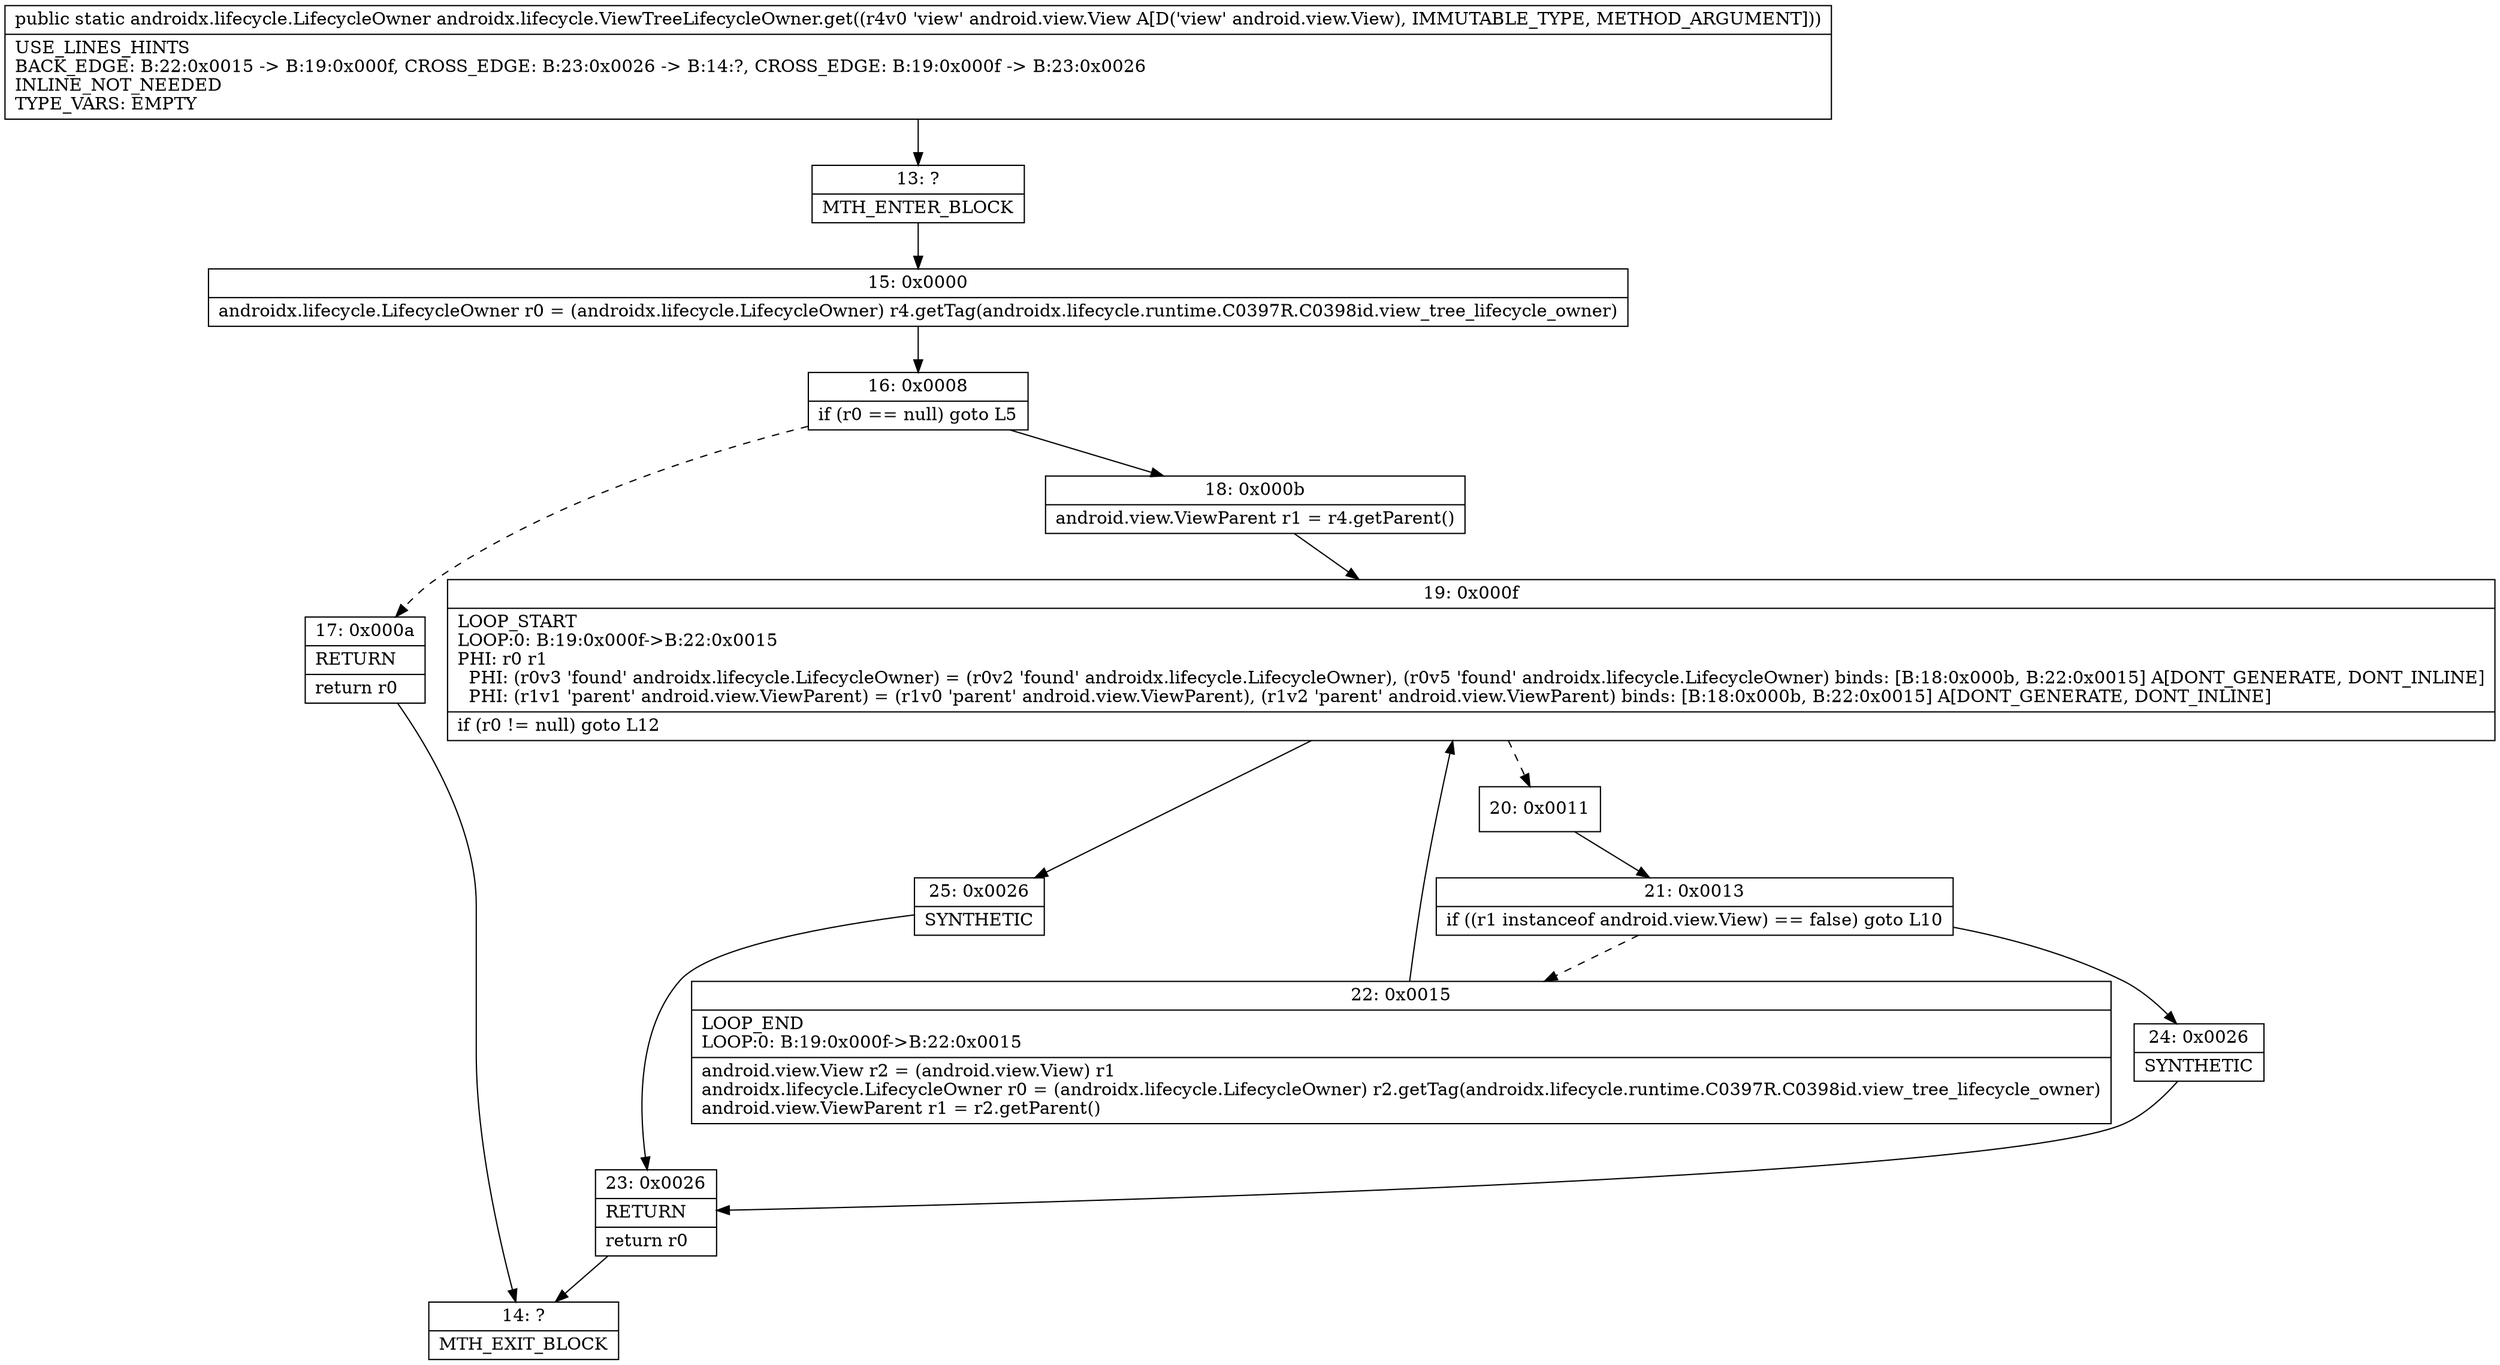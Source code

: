 digraph "CFG forandroidx.lifecycle.ViewTreeLifecycleOwner.get(Landroid\/view\/View;)Landroidx\/lifecycle\/LifecycleOwner;" {
Node_13 [shape=record,label="{13\:\ ?|MTH_ENTER_BLOCK\l}"];
Node_15 [shape=record,label="{15\:\ 0x0000|androidx.lifecycle.LifecycleOwner r0 = (androidx.lifecycle.LifecycleOwner) r4.getTag(androidx.lifecycle.runtime.C0397R.C0398id.view_tree_lifecycle_owner)\l}"];
Node_16 [shape=record,label="{16\:\ 0x0008|if (r0 == null) goto L5\l}"];
Node_17 [shape=record,label="{17\:\ 0x000a|RETURN\l|return r0\l}"];
Node_14 [shape=record,label="{14\:\ ?|MTH_EXIT_BLOCK\l}"];
Node_18 [shape=record,label="{18\:\ 0x000b|android.view.ViewParent r1 = r4.getParent()\l}"];
Node_19 [shape=record,label="{19\:\ 0x000f|LOOP_START\lLOOP:0: B:19:0x000f\-\>B:22:0x0015\lPHI: r0 r1 \l  PHI: (r0v3 'found' androidx.lifecycle.LifecycleOwner) = (r0v2 'found' androidx.lifecycle.LifecycleOwner), (r0v5 'found' androidx.lifecycle.LifecycleOwner) binds: [B:18:0x000b, B:22:0x0015] A[DONT_GENERATE, DONT_INLINE]\l  PHI: (r1v1 'parent' android.view.ViewParent) = (r1v0 'parent' android.view.ViewParent), (r1v2 'parent' android.view.ViewParent) binds: [B:18:0x000b, B:22:0x0015] A[DONT_GENERATE, DONT_INLINE]\l|if (r0 != null) goto L12\l}"];
Node_20 [shape=record,label="{20\:\ 0x0011}"];
Node_21 [shape=record,label="{21\:\ 0x0013|if ((r1 instanceof android.view.View) == false) goto L10\l}"];
Node_22 [shape=record,label="{22\:\ 0x0015|LOOP_END\lLOOP:0: B:19:0x000f\-\>B:22:0x0015\l|android.view.View r2 = (android.view.View) r1\landroidx.lifecycle.LifecycleOwner r0 = (androidx.lifecycle.LifecycleOwner) r2.getTag(androidx.lifecycle.runtime.C0397R.C0398id.view_tree_lifecycle_owner)\landroid.view.ViewParent r1 = r2.getParent()\l}"];
Node_24 [shape=record,label="{24\:\ 0x0026|SYNTHETIC\l}"];
Node_23 [shape=record,label="{23\:\ 0x0026|RETURN\l|return r0\l}"];
Node_25 [shape=record,label="{25\:\ 0x0026|SYNTHETIC\l}"];
MethodNode[shape=record,label="{public static androidx.lifecycle.LifecycleOwner androidx.lifecycle.ViewTreeLifecycleOwner.get((r4v0 'view' android.view.View A[D('view' android.view.View), IMMUTABLE_TYPE, METHOD_ARGUMENT]))  | USE_LINES_HINTS\lBACK_EDGE: B:22:0x0015 \-\> B:19:0x000f, CROSS_EDGE: B:23:0x0026 \-\> B:14:?, CROSS_EDGE: B:19:0x000f \-\> B:23:0x0026\lINLINE_NOT_NEEDED\lTYPE_VARS: EMPTY\l}"];
MethodNode -> Node_13;Node_13 -> Node_15;
Node_15 -> Node_16;
Node_16 -> Node_17[style=dashed];
Node_16 -> Node_18;
Node_17 -> Node_14;
Node_18 -> Node_19;
Node_19 -> Node_20[style=dashed];
Node_19 -> Node_25;
Node_20 -> Node_21;
Node_21 -> Node_22[style=dashed];
Node_21 -> Node_24;
Node_22 -> Node_19;
Node_24 -> Node_23;
Node_23 -> Node_14;
Node_25 -> Node_23;
}

